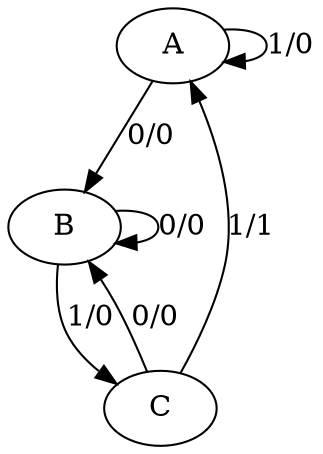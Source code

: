 digraph  {
A;
B;
C;
A -> B  [key=0, label="0/0"];
A -> A  [key=0, label="1/0"];
B -> C  [key=0, label="1/0"];
B -> B  [key=0, label="0/0"];
C -> A  [key=0, label="1/1"];
C -> B  [key=0, label="0/0"];
}
